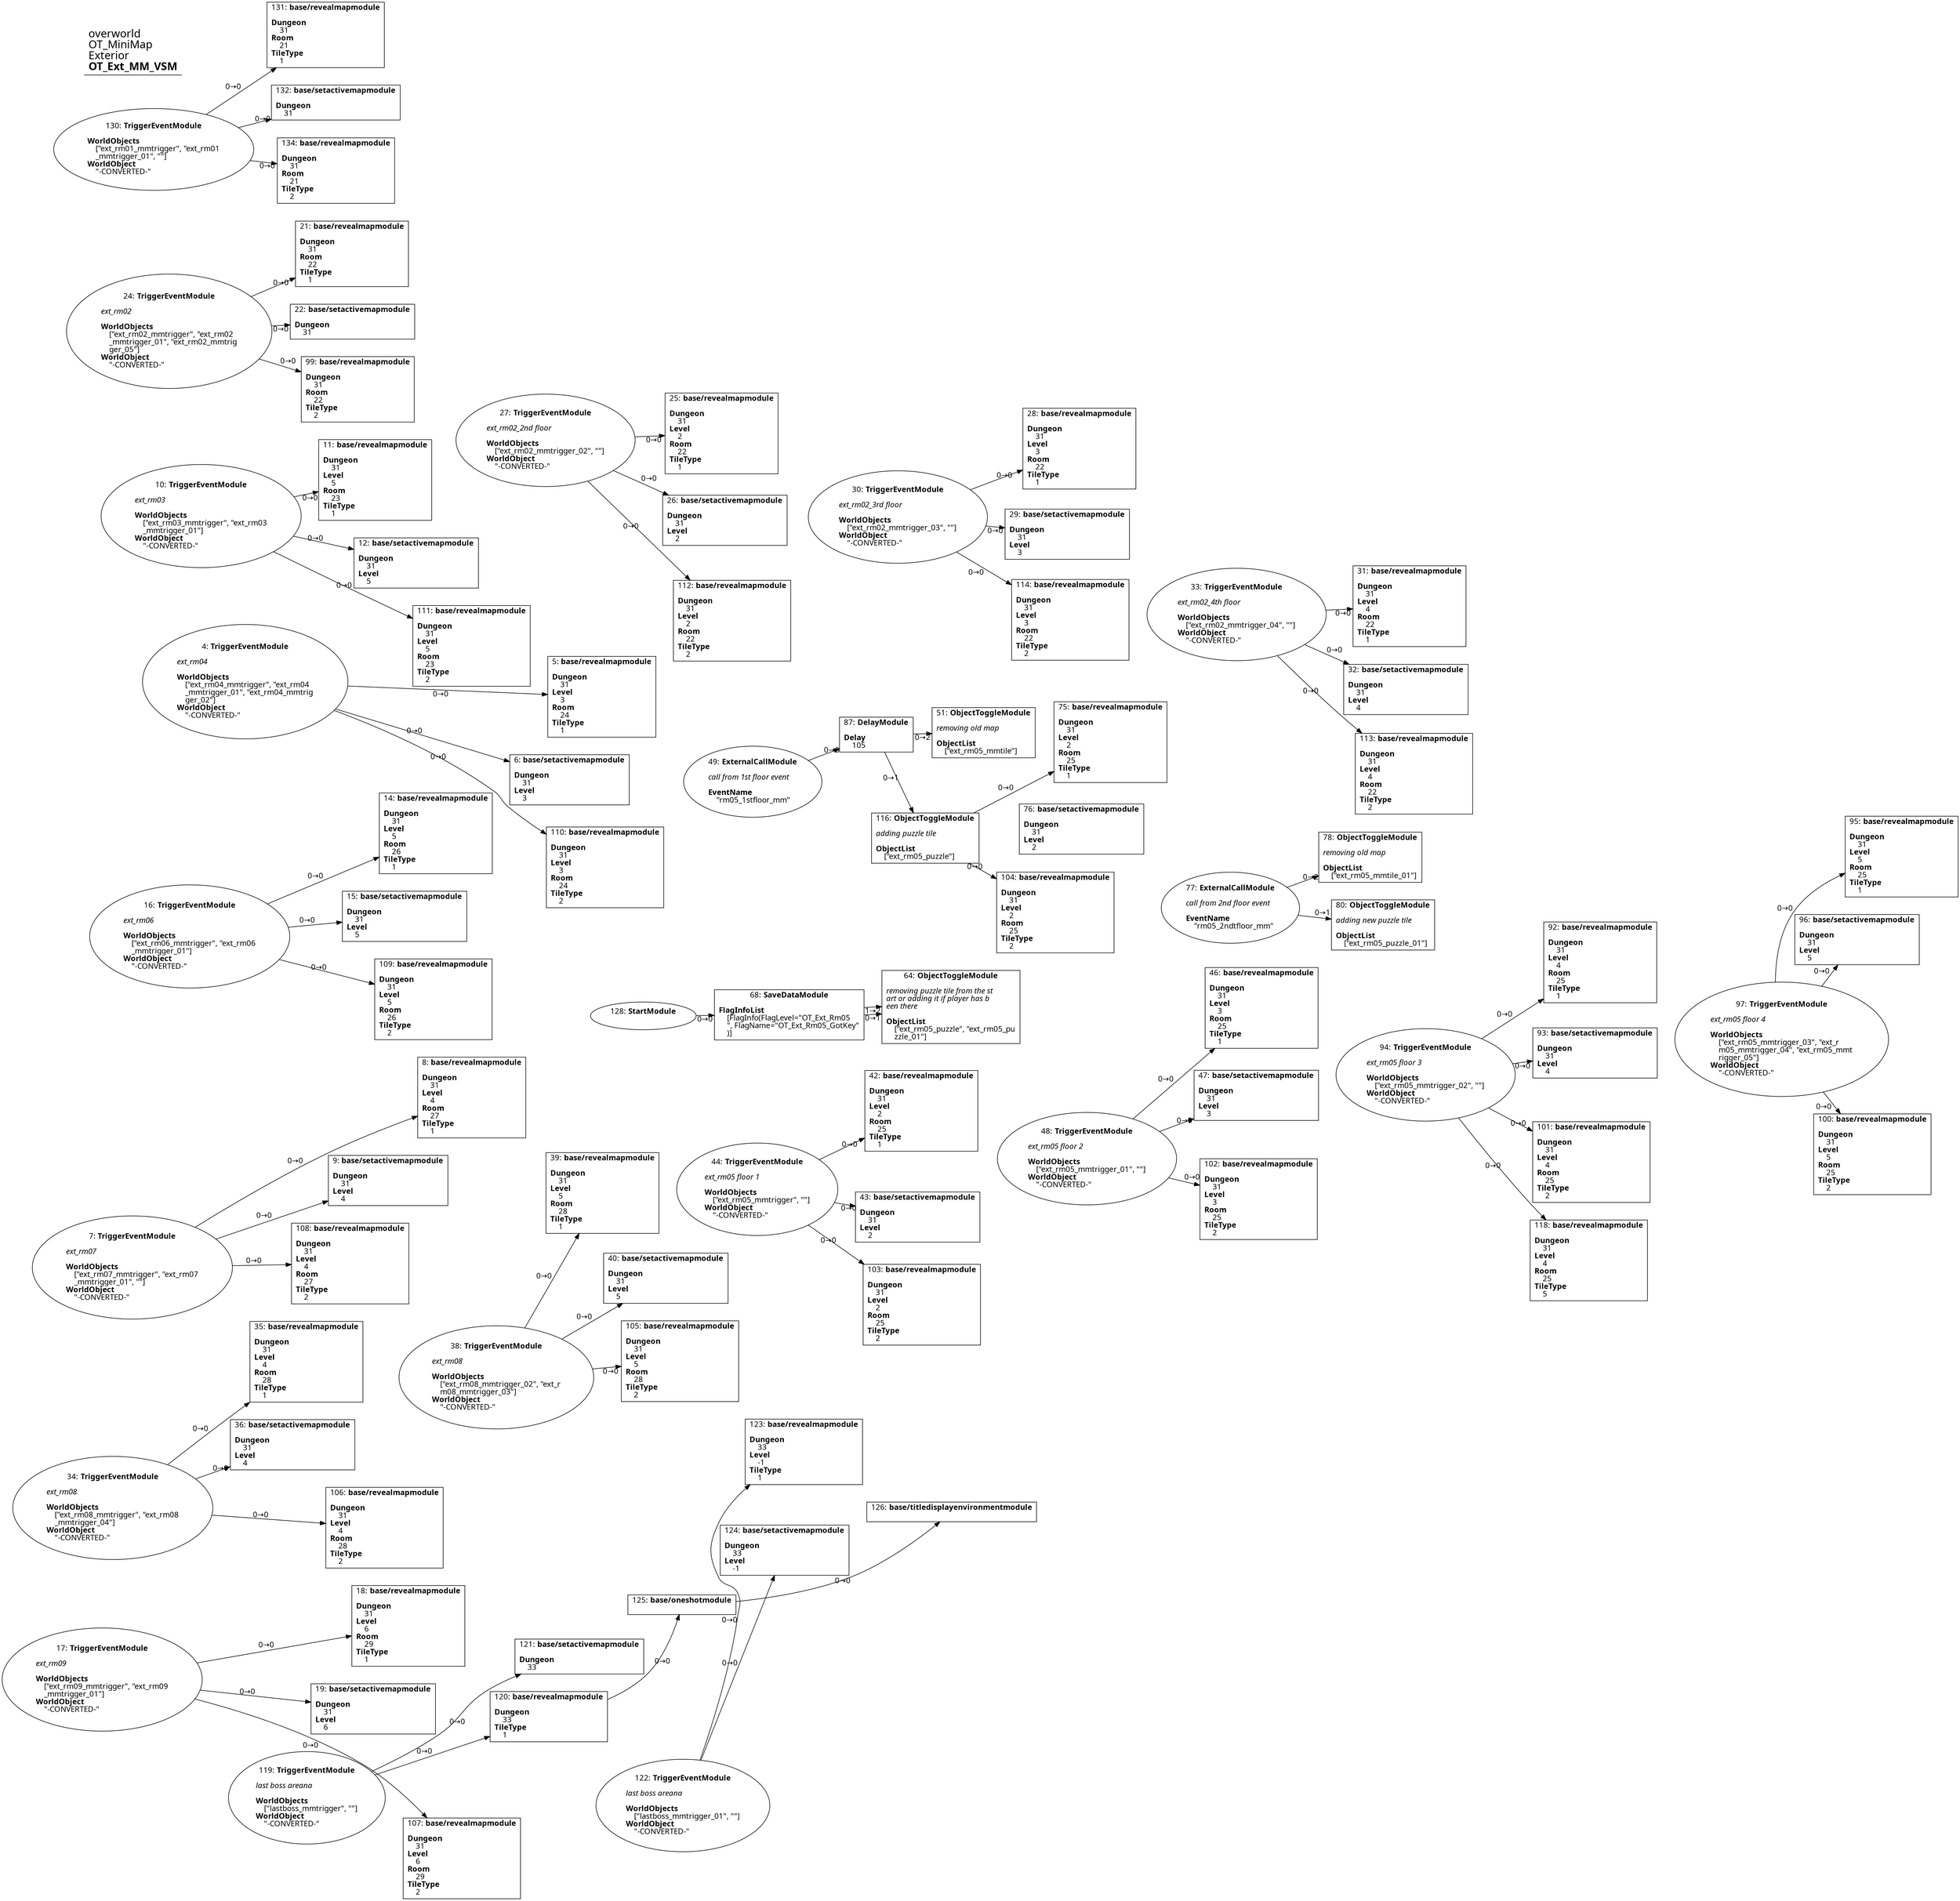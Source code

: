digraph {
    layout = fdp;
    overlap = prism;
    sep = "+16";
    splines = spline;

    node [ shape = box ];

    graph [ fontname = "Segoe UI" ];
    node [ fontname = "Segoe UI" ];
    edge [ fontname = "Segoe UI" ];

    4 [ label = <4: <b>TriggerEventModule</b><br/><br/><i>ext_rm04<br align="left"/></i><br align="left"/><b>WorldObjects</b><br align="left"/>    [&quot;ext_rm04_mmtrigger&quot;, &quot;ext_rm04<br align="left"/>    _mmtrigger_01&quot;, &quot;ext_rm04_mmtrig<br align="left"/>    ger_02&quot;]<br align="left"/><b>WorldObject</b><br align="left"/>    &quot;-CONVERTED-&quot;<br align="left"/>> ];
    4 [ shape = oval ]
    4 [ pos = "0.209,-0.54200006!" ];
    4 -> 5 [ label = "0→0" ];
    4 -> 6 [ label = "0→0" ];
    4 -> 110 [ label = "0→0" ];

    5 [ label = <5: <b>base/revealmapmodule</b><br/><br/><b>Dungeon</b><br align="left"/>    31<br align="left"/><b>Level</b><br align="left"/>    3<br align="left"/><b>Room</b><br align="left"/>    24<br align="left"/><b>TileType</b><br align="left"/>    1<br align="left"/>> ];
    5 [ pos = "0.526,-0.47200003!" ];

    6 [ label = <6: <b>base/setactivemapmodule</b><br/><br/><b>Dungeon</b><br align="left"/>    31<br align="left"/><b>Level</b><br align="left"/>    3<br align="left"/>> ];
    6 [ pos = "0.51600003,-0.54200006!" ];

    7 [ label = <7: <b>TriggerEventModule</b><br/><br/><i>ext_rm07<br align="left"/></i><br align="left"/><b>WorldObjects</b><br align="left"/>    [&quot;ext_rm07_mmtrigger&quot;, &quot;ext_rm07<br align="left"/>    _mmtrigger_01&quot;, &quot;&quot;]<br align="left"/><b>WorldObject</b><br align="left"/>    &quot;-CONVERTED-&quot;<br align="left"/>> ];
    7 [ shape = oval ]
    7 [ pos = "0.18200001,-1.171!" ];
    7 -> 8 [ label = "0→0" ];
    7 -> 9 [ label = "0→0" ];
    7 -> 108 [ label = "0→0" ];

    8 [ label = <8: <b>base/revealmapmodule</b><br/><br/><b>Dungeon</b><br align="left"/>    31<br align="left"/><b>Level</b><br align="left"/>    4<br align="left"/><b>Room</b><br align="left"/>    27<br align="left"/><b>TileType</b><br align="left"/>    1<br align="left"/>> ];
    8 [ pos = "0.48200002,-1.1010001!" ];

    9 [ label = <9: <b>base/setactivemapmodule</b><br/><br/><b>Dungeon</b><br align="left"/>    31<br align="left"/><b>Level</b><br align="left"/>    4<br align="left"/>> ];
    9 [ pos = "0.48000002,-1.171!" ];

    10 [ label = <10: <b>TriggerEventModule</b><br/><br/><i>ext_rm03<br align="left"/></i><br align="left"/><b>WorldObjects</b><br align="left"/>    [&quot;ext_rm03_mmtrigger&quot;, &quot;ext_rm03<br align="left"/>    _mmtrigger_01&quot;]<br align="left"/><b>WorldObject</b><br align="left"/>    &quot;-CONVERTED-&quot;<br align="left"/>> ];
    10 [ shape = oval ]
    10 [ pos = "0.21800001,-0.307!" ];
    10 -> 11 [ label = "0→0" ];
    10 -> 12 [ label = "0→0" ];
    10 -> 111 [ label = "0→0" ];

    11 [ label = <11: <b>base/revealmapmodule</b><br/><br/><b>Dungeon</b><br align="left"/>    31<br align="left"/><b>Level</b><br align="left"/>    5<br align="left"/><b>Room</b><br align="left"/>    23<br align="left"/><b>TileType</b><br align="left"/>    1<br align="left"/>> ];
    11 [ pos = "0.507,-0.23300001!" ];

    12 [ label = <12: <b>base/setactivemapmodule</b><br/><br/><b>Dungeon</b><br align="left"/>    31<br align="left"/><b>Level</b><br align="left"/>    5<br align="left"/>> ];
    12 [ pos = "0.505,-0.307!" ];

    14 [ label = <14: <b>base/revealmapmodule</b><br/><br/><b>Dungeon</b><br align="left"/>    31<br align="left"/><b>Level</b><br align="left"/>    5<br align="left"/><b>Room</b><br align="left"/>    26<br align="left"/><b>TileType</b><br align="left"/>    1<br align="left"/>> ];
    14 [ pos = "0.44900003,-0.804!" ];

    15 [ label = <15: <b>base/setactivemapmodule</b><br/><br/><b>Dungeon</b><br align="left"/>    31<br align="left"/><b>Level</b><br align="left"/>    5<br align="left"/>> ];
    15 [ pos = "0.44200003,-0.878!" ];

    16 [ label = <16: <b>TriggerEventModule</b><br/><br/><i>ext_rm06<br align="left"/></i><br align="left"/><b>WorldObjects</b><br align="left"/>    [&quot;ext_rm06_mmtrigger&quot;, &quot;ext_rm06<br align="left"/>    _mmtrigger_01&quot;]<br align="left"/><b>WorldObject</b><br align="left"/>    &quot;-CONVERTED-&quot;<br align="left"/>> ];
    16 [ shape = oval ]
    16 [ pos = "0.177,-0.878!" ];
    16 -> 14 [ label = "0→0" ];
    16 -> 15 [ label = "0→0" ];
    16 -> 109 [ label = "0→0" ];

    17 [ label = <17: <b>TriggerEventModule</b><br/><br/><i>ext_rm09<br align="left"/></i><br align="left"/><b>WorldObjects</b><br align="left"/>    [&quot;ext_rm09_mmtrigger&quot;, &quot;ext_rm09<br align="left"/>    _mmtrigger_01&quot;]<br align="left"/><b>WorldObject</b><br align="left"/>    &quot;-CONVERTED-&quot;<br align="left"/>> ];
    17 [ shape = oval ]
    17 [ pos = "0.209,-1.6330001!" ];
    17 -> 18 [ label = "0→0" ];
    17 -> 19 [ label = "0→0" ];
    17 -> 107 [ label = "0→0" ];

    18 [ label = <18: <b>base/revealmapmodule</b><br/><br/><b>Dungeon</b><br align="left"/>    31<br align="left"/><b>Level</b><br align="left"/>    6<br align="left"/><b>Room</b><br align="left"/>    29<br align="left"/><b>TileType</b><br align="left"/>    1<br align="left"/>> ];
    18 [ pos = "0.518,-1.5630001!" ];

    19 [ label = <19: <b>base/setactivemapmodule</b><br/><br/><b>Dungeon</b><br align="left"/>    31<br align="left"/><b>Level</b><br align="left"/>    6<br align="left"/>> ];
    19 [ pos = "0.51000005,-1.6330001!" ];

    21 [ label = <21: <b>base/revealmapmodule</b><br/><br/><b>Dungeon</b><br align="left"/>    31<br align="left"/><b>Room</b><br align="left"/>    22<br align="left"/><b>TileType</b><br align="left"/>    1<br align="left"/>> ];
    21 [ pos = "0.531,0.027!" ];

    22 [ label = <22: <b>base/setactivemapmodule</b><br/><br/><b>Dungeon</b><br align="left"/>    31<br align="left"/>> ];
    22 [ pos = "0.52900004,-0.051000003!" ];

    24 [ label = <24: <b>TriggerEventModule</b><br/><br/><i>ext_rm02<br align="left"/></i><br align="left"/><b>WorldObjects</b><br align="left"/>    [&quot;ext_rm02_mmtrigger&quot;, &quot;ext_rm02<br align="left"/>    _mmtrigger_01&quot;, &quot;ext_rm02_mmtrig<br align="left"/>    ger_05&quot;]<br align="left"/><b>WorldObject</b><br align="left"/>    &quot;-CONVERTED-&quot;<br align="left"/>> ];
    24 [ shape = oval ]
    24 [ pos = "0.24000001,-0.051000003!" ];
    24 -> 21 [ label = "0→0" ];
    24 -> 22 [ label = "0→0" ];
    24 -> 99 [ label = "0→0" ];

    25 [ label = <25: <b>base/revealmapmodule</b><br/><br/><b>Dungeon</b><br align="left"/>    31<br align="left"/><b>Level</b><br align="left"/>    2<br align="left"/><b>Room</b><br align="left"/>    22<br align="left"/><b>TileType</b><br align="left"/>    1<br align="left"/>> ];
    25 [ pos = "1.0680001,0.011000001!" ];

    26 [ label = <26: <b>base/setactivemapmodule</b><br/><br/><b>Dungeon</b><br align="left"/>    31<br align="left"/><b>Level</b><br align="left"/>    2<br align="left"/>> ];
    26 [ pos = "1.0660001,-0.063!" ];

    27 [ label = <27: <b>TriggerEventModule</b><br/><br/><i>ext_rm02_2nd floor<br align="left"/></i><br align="left"/><b>WorldObjects</b><br align="left"/>    [&quot;ext_rm02_mmtrigger_02&quot;, &quot;&quot;]<br align="left"/><b>WorldObject</b><br align="left"/>    &quot;-CONVERTED-&quot;<br align="left"/>> ];
    27 [ shape = oval ]
    27 [ pos = "0.79700005,-0.063!" ];
    27 -> 25 [ label = "0→0" ];
    27 -> 26 [ label = "0→0" ];
    27 -> 112 [ label = "0→0" ];

    28 [ label = <28: <b>base/revealmapmodule</b><br/><br/><b>Dungeon</b><br align="left"/>    31<br align="left"/><b>Level</b><br align="left"/>    3<br align="left"/><b>Room</b><br align="left"/>    22<br align="left"/><b>TileType</b><br align="left"/>    1<br align="left"/>> ];
    28 [ pos = "1.6610001,0.046000004!" ];

    29 [ label = <29: <b>base/setactivemapmodule</b><br/><br/><b>Dungeon</b><br align="left"/>    31<br align="left"/><b>Level</b><br align="left"/>    3<br align="left"/>> ];
    29 [ pos = "1.651,-0.040000003!" ];

    30 [ label = <30: <b>TriggerEventModule</b><br/><br/><i>ext_rm02_3rd floor<br align="left"/></i><br align="left"/><b>WorldObjects</b><br align="left"/>    [&quot;ext_rm02_mmtrigger_03&quot;, &quot;&quot;]<br align="left"/><b>WorldObject</b><br align="left"/>    &quot;-CONVERTED-&quot;<br align="left"/>> ];
    30 [ shape = oval ]
    30 [ pos = "1.3690001,-0.040000003!" ];
    30 -> 28 [ label = "0→0" ];
    30 -> 29 [ label = "0→0" ];
    30 -> 114 [ label = "0→0" ];

    31 [ label = <31: <b>base/revealmapmodule</b><br/><br/><b>Dungeon</b><br align="left"/>    31<br align="left"/><b>Level</b><br align="left"/>    4<br align="left"/><b>Room</b><br align="left"/>    22<br align="left"/><b>TileType</b><br align="left"/>    1<br align="left"/>> ];
    31 [ pos = "2.1950002,0.038000003!" ];

    32 [ label = <32: <b>base/setactivemapmodule</b><br/><br/><b>Dungeon</b><br align="left"/>    31<br align="left"/><b>Level</b><br align="left"/>    4<br align="left"/>> ];
    32 [ pos = "2.197,-0.038000003!" ];

    33 [ label = <33: <b>TriggerEventModule</b><br/><br/><i>ext_rm02_4th floor<br align="left"/></i><br align="left"/><b>WorldObjects</b><br align="left"/>    [&quot;ext_rm02_mmtrigger_04&quot;, &quot;&quot;]<br align="left"/><b>WorldObject</b><br align="left"/>    &quot;-CONVERTED-&quot;<br align="left"/>> ];
    33 [ shape = oval ]
    33 [ pos = "1.914,-0.038000003!" ];
    33 -> 31 [ label = "0→0" ];
    33 -> 32 [ label = "0→0" ];
    33 -> 113 [ label = "0→0" ];

    34 [ label = <34: <b>TriggerEventModule</b><br/><br/><i>ext_rm08<br align="left"/></i><br align="left"/><b>WorldObjects</b><br align="left"/>    [&quot;ext_rm08_mmtrigger&quot;, &quot;ext_rm08<br align="left"/>    _mmtrigger_04&quot;]<br align="left"/><b>WorldObject</b><br align="left"/>    &quot;-CONVERTED-&quot;<br align="left"/>> ];
    34 [ shape = oval ]
    34 [ pos = "0.194,-1.4230001!" ];
    34 -> 35 [ label = "0→0" ];
    34 -> 36 [ label = "0→0" ];
    34 -> 106 [ label = "0→0" ];

    35 [ label = <35: <b>base/revealmapmodule</b><br/><br/><b>Dungeon</b><br align="left"/>    31<br align="left"/><b>Level</b><br align="left"/>    4<br align="left"/><b>Room</b><br align="left"/>    28<br align="left"/><b>TileType</b><br align="left"/>    1<br align="left"/>> ];
    35 [ pos = "0.512,-1.3510001!" ];

    36 [ label = <36: <b>base/setactivemapmodule</b><br/><br/><b>Dungeon</b><br align="left"/>    31<br align="left"/><b>Level</b><br align="left"/>    4<br align="left"/>> ];
    36 [ pos = "0.512,-1.422!" ];

    38 [ label = <38: <b>TriggerEventModule</b><br/><br/><i>ext_rm08<br align="left"/></i><br align="left"/><b>WorldObjects</b><br align="left"/>    [&quot;ext_rm08_mmtrigger_02&quot;, &quot;ext_r<br align="left"/>    m08_mmtrigger_03&quot;]<br align="left"/><b>WorldObject</b><br align="left"/>    &quot;-CONVERTED-&quot;<br align="left"/>> ];
    38 [ shape = oval ]
    38 [ pos = "0.75900006,-1.3920001!" ];
    38 -> 39 [ label = "0→0" ];
    38 -> 40 [ label = "0→0" ];
    38 -> 105 [ label = "0→0" ];

    39 [ label = <39: <b>base/revealmapmodule</b><br/><br/><b>Dungeon</b><br align="left"/>    31<br align="left"/><b>Level</b><br align="left"/>    5<br align="left"/><b>Room</b><br align="left"/>    28<br align="left"/><b>TileType</b><br align="left"/>    1<br align="left"/>> ];
    39 [ pos = "1.0270001,-1.312!" ];

    40 [ label = <40: <b>base/setactivemapmodule</b><br/><br/><b>Dungeon</b><br align="left"/>    31<br align="left"/><b>Level</b><br align="left"/>    5<br align="left"/>> ];
    40 [ pos = "1.0270001,-1.3920001!" ];

    42 [ label = <42: <b>base/revealmapmodule</b><br/><br/><b>Dungeon</b><br align="left"/>    31<br align="left"/><b>Level</b><br align="left"/>    2<br align="left"/><b>Room</b><br align="left"/>    25<br align="left"/><b>TileType</b><br align="left"/>    1<br align="left"/>> ];
    42 [ pos = "1.8870001,-1.113!" ];

    43 [ label = <43: <b>base/setactivemapmodule</b><br/><br/><b>Dungeon</b><br align="left"/>    31<br align="left"/><b>Level</b><br align="left"/>    2<br align="left"/>> ];
    43 [ pos = "1.8950001,-1.1910001!" ];

    44 [ label = <44: <b>TriggerEventModule</b><br/><br/><i>ext_rm05 floor 1<br align="left"/></i><br align="left"/><b>WorldObjects</b><br align="left"/>    [&quot;ext_rm05_mmtrigger&quot;, &quot;&quot;]<br align="left"/><b>WorldObject</b><br align="left"/>    &quot;-CONVERTED-&quot;<br align="left"/>> ];
    44 [ shape = oval ]
    44 [ pos = "1.6010001,-1.19!" ];
    44 -> 42 [ label = "0→0" ];
    44 -> 43 [ label = "0→0" ];
    44 -> 103 [ label = "0→0" ];

    46 [ label = <46: <b>base/revealmapmodule</b><br/><br/><b>Dungeon</b><br align="left"/>    31<br align="left"/><b>Level</b><br align="left"/>    3<br align="left"/><b>Room</b><br align="left"/>    25<br align="left"/><b>TileType</b><br align="left"/>    1<br align="left"/>> ];
    46 [ pos = "2.492,-1.13!" ];

    47 [ label = <47: <b>base/setactivemapmodule</b><br/><br/><b>Dungeon</b><br align="left"/>    31<br align="left"/><b>Level</b><br align="left"/>    3<br align="left"/>> ];
    47 [ pos = "2.482,-1.207!" ];

    48 [ label = <48: <b>TriggerEventModule</b><br/><br/><i>ext_rm05 floor 2<br align="left"/></i><br align="left"/><b>WorldObjects</b><br align="left"/>    [&quot;ext_rm05_mmtrigger_01&quot;, &quot;&quot;]<br align="left"/><b>WorldObject</b><br align="left"/>    &quot;-CONVERTED-&quot;<br align="left"/>> ];
    48 [ shape = oval ]
    48 [ pos = "2.1990001,-1.207!" ];
    48 -> 46 [ label = "0→0" ];
    48 -> 47 [ label = "0→0" ];
    48 -> 102 [ label = "0→0" ];

    49 [ label = <49: <b>ExternalCallModule</b><br/><br/><i>call from 1st floor event<br align="left"/></i><br align="left"/><b>EventName</b><br align="left"/>    &quot;rm05_1stfloor_mm&quot;<br align="left"/>> ];
    49 [ shape = oval ]
    49 [ pos = "1.128,-0.527!" ];
    49 -> 87 [ label = "0→0" ];

    51 [ label = <51: <b>ObjectToggleModule</b><br/><br/><i>removing old map<br align="left"/></i><br align="left"/><b>ObjectList</b><br align="left"/>    [&quot;ext_rm05_mmtile&quot;]<br align="left"/>> ];
    51 [ pos = "1.6150001,-0.41400003!" ];

    64 [ label = <64: <b>ObjectToggleModule</b><br/><br/><i>removing puzzle tile from the st<br align="left"/>art or adding it if player has b<br align="left"/>een there<br align="left"/></i><br align="left"/><b>ObjectList</b><br align="left"/>    [&quot;ext_rm05_puzzle&quot;, &quot;ext_rm05_pu<br align="left"/>    zzle_01&quot;]<br align="left"/>> ];
    64 [ pos = "1.815,-0.91200006!" ];

    68 [ label = <68: <b>SaveDataModule</b><br/><br/><b>FlagInfoList</b><br align="left"/>    [FlagInfo(FlagLevel=&quot;OT_Ext_Rm05<br align="left"/>    &quot;, FlagName=&quot;OT_Ext_Rm05_GotKey&quot;<br align="left"/>    )]<br align="left"/>> ];
    68 [ pos = "1.542,-0.93500006!" ];
    68 -> 64 [ label = "1→2" ];
    68 -> 64 [ label = "0→1" ];

    75 [ label = <75: <b>base/revealmapmodule</b><br/><br/><b>Dungeon</b><br align="left"/>    31<br align="left"/><b>Level</b><br align="left"/>    2<br align="left"/><b>Room</b><br align="left"/>    25<br align="left"/><b>TileType</b><br align="left"/>    1<br align="left"/>> ];
    75 [ pos = "1.894,-0.58500004!" ];

    76 [ label = <76: <b>base/setactivemapmodule</b><br/><br/><b>Dungeon</b><br align="left"/>    31<br align="left"/><b>Level</b><br align="left"/>    2<br align="left"/>> ];
    76 [ pos = "1.8970001,-0.648!" ];

    77 [ label = <77: <b>ExternalCallModule</b><br/><br/><i>call from 2nd floor event<br align="left"/></i><br align="left"/><b>EventName</b><br align="left"/>    &quot;rm05_2ndtfloor_mm&quot;<br align="left"/>> ];
    77 [ shape = oval ]
    77 [ pos = "2.365,-0.731!" ];
    77 -> 78 [ label = "0→2" ];
    77 -> 80 [ label = "0→1" ];

    78 [ label = <78: <b>ObjectToggleModule</b><br/><br/><i>removing old map<br align="left"/></i><br align="left"/><b>ObjectList</b><br align="left"/>    [&quot;ext_rm05_mmtile_01&quot;]<br align="left"/>> ];
    78 [ pos = "2.6820002,-0.55300003!" ];

    80 [ label = <80: <b>ObjectToggleModule</b><br/><br/><i>adding new puzzle tile<br align="left"/></i><br align="left"/><b>ObjectList</b><br align="left"/>    [&quot;ext_rm05_puzzle_01&quot;]<br align="left"/>> ];
    80 [ pos = "2.6850002,-0.814!" ];

    87 [ label = <87: <b>DelayModule</b><br/><br/><b>Delay</b><br align="left"/>    105<br align="left"/>> ];
    87 [ pos = "1.4080001,-0.527!" ];
    87 -> 51 [ label = "0→2" ];
    87 -> 116 [ label = "0→1" ];

    92 [ label = <92: <b>base/revealmapmodule</b><br/><br/><b>Dungeon</b><br align="left"/>    31<br align="left"/><b>Level</b><br align="left"/>    4<br align="left"/><b>Room</b><br align="left"/>    25<br align="left"/><b>TileType</b><br align="left"/>    1<br align="left"/>> ];
    92 [ pos = "3.095,-1.108!" ];

    93 [ label = <93: <b>base/setactivemapmodule</b><br/><br/><b>Dungeon</b><br align="left"/>    31<br align="left"/><b>Level</b><br align="left"/>    4<br align="left"/>> ];
    93 [ pos = "3.091,-1.1910001!" ];

    94 [ label = <94: <b>TriggerEventModule</b><br/><br/><i>ext_rm05 floor 3<br align="left"/></i><br align="left"/><b>WorldObjects</b><br align="left"/>    [&quot;ext_rm05_mmtrigger_02&quot;, &quot;&quot;]<br align="left"/><b>WorldObject</b><br align="left"/>    &quot;-CONVERTED-&quot;<br align="left"/>> ];
    94 [ shape = oval ]
    94 [ pos = "2.8060002,-1.1910001!" ];
    94 -> 92 [ label = "0→0" ];
    94 -> 93 [ label = "0→0" ];
    94 -> 101 [ label = "0→0" ];
    94 -> 118 [ label = "0→0" ];

    95 [ label = <95: <b>base/revealmapmodule</b><br/><br/><b>Dungeon</b><br align="left"/>    31<br align="left"/><b>Level</b><br align="left"/>    5<br align="left"/><b>Room</b><br align="left"/>    25<br align="left"/><b>TileType</b><br align="left"/>    1<br align="left"/>> ];
    95 [ pos = "3.7430003,-1.077!" ];

    96 [ label = <96: <b>base/setactivemapmodule</b><br/><br/><b>Dungeon</b><br align="left"/>    31<br align="left"/><b>Level</b><br align="left"/>    5<br align="left"/>> ];
    96 [ pos = "3.736,-1.1860001!" ];

    97 [ label = <97: <b>TriggerEventModule</b><br/><br/><i>ext_rm05 floor 4<br align="left"/></i><br align="left"/><b>WorldObjects</b><br align="left"/>    [&quot;ext_rm05_mmtrigger_03&quot;, &quot;ext_r<br align="left"/>    m05_mmtrigger_04&quot;, &quot;ext_rm05_mmt<br align="left"/>    rigger_05&quot;]<br align="left"/><b>WorldObject</b><br align="left"/>    &quot;-CONVERTED-&quot;<br align="left"/>> ];
    97 [ shape = oval ]
    97 [ pos = "3.4480002,-1.1860001!" ];
    97 -> 95 [ label = "0→0" ];
    97 -> 96 [ label = "0→0" ];
    97 -> 100 [ label = "0→0" ];

    99 [ label = <99: <b>base/revealmapmodule</b><br/><br/><b>Dungeon</b><br align="left"/>    31<br align="left"/><b>Room</b><br align="left"/>    22<br align="left"/><b>TileType</b><br align="left"/>    2<br align="left"/>> ];
    99 [ pos = "0.53300005,-0.116000004!" ];

    100 [ label = <100: <b>base/revealmapmodule</b><br/><br/><b>Dungeon</b><br align="left"/>    31<br align="left"/><b>Level</b><br align="left"/>    5<br align="left"/><b>Room</b><br align="left"/>    25<br align="left"/><b>TileType</b><br align="left"/>    2<br align="left"/>> ];
    100 [ pos = "3.7440002,-1.258!" ];

    101 [ label = <101: <b>base/revealmapmodule</b><br/><br/><b>Dungeon</b><br align="left"/>    31<br align="left"/><b>Level</b><br align="left"/>    4<br align="left"/><b>Room</b><br align="left"/>    25<br align="left"/><b>TileType</b><br align="left"/>    2<br align="left"/>> ];
    101 [ pos = "3.0930002,-1.273!" ];

    102 [ label = <102: <b>base/revealmapmodule</b><br/><br/><b>Dungeon</b><br align="left"/>    31<br align="left"/><b>Level</b><br align="left"/>    3<br align="left"/><b>Room</b><br align="left"/>    25<br align="left"/><b>TileType</b><br align="left"/>    2<br align="left"/>> ];
    102 [ pos = "2.4870002,-1.281!" ];

    103 [ label = <103: <b>base/revealmapmodule</b><br/><br/><b>Dungeon</b><br align="left"/>    31<br align="left"/><b>Level</b><br align="left"/>    2<br align="left"/><b>Room</b><br align="left"/>    25<br align="left"/><b>TileType</b><br align="left"/>    2<br align="left"/>> ];
    103 [ pos = "1.9000001,-1.2670001!" ];

    104 [ label = <104: <b>base/revealmapmodule</b><br/><br/><b>Dungeon</b><br align="left"/>    31<br align="left"/><b>Level</b><br align="left"/>    2<br align="left"/><b>Room</b><br align="left"/>    25<br align="left"/><b>TileType</b><br align="left"/>    2<br align="left"/>> ];
    104 [ pos = "1.8930001,-0.72300005!" ];

    105 [ label = <105: <b>base/revealmapmodule</b><br/><br/><b>Dungeon</b><br align="left"/>    31<br align="left"/><b>Level</b><br align="left"/>    5<br align="left"/><b>Room</b><br align="left"/>    28<br align="left"/><b>TileType</b><br align="left"/>    2<br align="left"/>> ];
    105 [ pos = "1.036,-1.4590001!" ];

    106 [ label = <106: <b>base/revealmapmodule</b><br/><br/><b>Dungeon</b><br align="left"/>    31<br align="left"/><b>Level</b><br align="left"/>    4<br align="left"/><b>Room</b><br align="left"/>    28<br align="left"/><b>TileType</b><br align="left"/>    2<br align="left"/>> ];
    106 [ pos = "0.51900005,-1.4900001!" ];

    107 [ label = <107: <b>base/revealmapmodule</b><br/><br/><b>Dungeon</b><br align="left"/>    31<br align="left"/><b>Level</b><br align="left"/>    6<br align="left"/><b>Room</b><br align="left"/>    29<br align="left"/><b>TileType</b><br align="left"/>    2<br align="left"/>> ];
    107 [ pos = "0.517,-1.7010001!" ];

    108 [ label = <108: <b>base/revealmapmodule</b><br/><br/><b>Dungeon</b><br align="left"/>    31<br align="left"/><b>Level</b><br align="left"/>    4<br align="left"/><b>Room</b><br align="left"/>    27<br align="left"/><b>TileType</b><br align="left"/>    2<br align="left"/>> ];
    108 [ pos = "0.49,-1.233!" ];

    109 [ label = <109: <b>base/revealmapmodule</b><br/><br/><b>Dungeon</b><br align="left"/>    31<br align="left"/><b>Level</b><br align="left"/>    5<br align="left"/><b>Room</b><br align="left"/>    26<br align="left"/><b>TileType</b><br align="left"/>    2<br align="left"/>> ];
    109 [ pos = "0.45100003,-0.947!" ];

    110 [ label = <110: <b>base/revealmapmodule</b><br/><br/><b>Dungeon</b><br align="left"/>    31<br align="left"/><b>Level</b><br align="left"/>    3<br align="left"/><b>Room</b><br align="left"/>    24<br align="left"/><b>TileType</b><br align="left"/>    2<br align="left"/>> ];
    110 [ pos = "0.52500004,-0.60800004!" ];

    111 [ label = <111: <b>base/revealmapmodule</b><br/><br/><b>Dungeon</b><br align="left"/>    31<br align="left"/><b>Level</b><br align="left"/>    5<br align="left"/><b>Room</b><br align="left"/>    23<br align="left"/><b>TileType</b><br align="left"/>    2<br align="left"/>> ];
    111 [ pos = "0.507,-0.367!" ];

    112 [ label = <112: <b>base/revealmapmodule</b><br/><br/><b>Dungeon</b><br align="left"/>    31<br align="left"/><b>Level</b><br align="left"/>    2<br align="left"/><b>Room</b><br align="left"/>    22<br align="left"/><b>TileType</b><br align="left"/>    2<br align="left"/>> ];
    112 [ pos = "1.0710001,-0.13100001!" ];

    113 [ label = <113: <b>base/revealmapmodule</b><br/><br/><b>Dungeon</b><br align="left"/>    31<br align="left"/><b>Level</b><br align="left"/>    4<br align="left"/><b>Room</b><br align="left"/>    22<br align="left"/><b>TileType</b><br align="left"/>    2<br align="left"/>> ];
    113 [ pos = "2.2020001,-0.105000004!" ];

    114 [ label = <114: <b>base/revealmapmodule</b><br/><br/><b>Dungeon</b><br align="left"/>    31<br align="left"/><b>Level</b><br align="left"/>    3<br align="left"/><b>Room</b><br align="left"/>    22<br align="left"/><b>TileType</b><br align="left"/>    2<br align="left"/>> ];
    114 [ pos = "1.6550001,-0.112!" ];

    116 [ label = <116: <b>ObjectToggleModule</b><br/><br/><i>adding puzzle tile<br align="left"/></i><br align="left"/><b>ObjectList</b><br align="left"/>    [&quot;ext_rm05_puzzle&quot;]<br align="left"/>> ];
    116 [ pos = "1.6290001,-0.648!" ];
    116 -> 75 [ label = "0→0" ];
    116 -> 104 [ label = "0→0" ];

    118 [ label = <118: <b>base/revealmapmodule</b><br/><br/><b>Dungeon</b><br align="left"/>    31<br align="left"/><b>Level</b><br align="left"/>    4<br align="left"/><b>Room</b><br align="left"/>    25<br align="left"/><b>TileType</b><br align="left"/>    5<br align="left"/>> ];
    118 [ pos = "3.1000001,-1.348!" ];

    119 [ label = <119: <b>TriggerEventModule</b><br/><br/><i>last boss areana<br align="left"/></i><br align="left"/><b>WorldObjects</b><br align="left"/>    [&quot;lastboss_mmtrigger&quot;, &quot;&quot;]<br align="left"/><b>WorldObject</b><br align="left"/>    &quot;-CONVERTED-&quot;<br align="left"/>> ];
    119 [ shape = oval ]
    119 [ pos = "0.33,-2.038!" ];
    119 -> 120 [ label = "0→0" ];
    119 -> 121 [ label = "0→0" ];

    120 [ label = <120: <b>base/revealmapmodule</b><br/><br/><b>Dungeon</b><br align="left"/>    33<br align="left"/><b>TileType</b><br align="left"/>    1<br align="left"/>> ];
    120 [ pos = "0.60300004,-1.9990001!" ];
    120 -> 125 [ label = "0→0" ];

    121 [ label = <121: <b>base/setactivemapmodule</b><br/><br/><b>Dungeon</b><br align="left"/>    33<br align="left"/>> ];
    121 [ pos = "0.61,-2.084!" ];

    122 [ label = <122: <b>TriggerEventModule</b><br/><br/><i>last boss areana<br align="left"/></i><br align="left"/><b>WorldObjects</b><br align="left"/>    [&quot;lastboss_mmtrigger_01&quot;, &quot;&quot;]<br align="left"/><b>WorldObject</b><br align="left"/>    &quot;-CONVERTED-&quot;<br align="left"/>> ];
    122 [ shape = oval ]
    122 [ pos = "0.632,-2.3100002!" ];
    122 -> 123 [ label = "0→0" ];
    122 -> 124 [ label = "0→0" ];

    123 [ label = <123: <b>base/revealmapmodule</b><br/><br/><b>Dungeon</b><br align="left"/>    33<br align="left"/><b>Level</b><br align="left"/>    -1<br align="left"/><b>TileType</b><br align="left"/>    1<br align="left"/>> ];
    123 [ pos = "0.90500003,-2.2710001!" ];

    124 [ label = <124: <b>base/setactivemapmodule</b><br/><br/><b>Dungeon</b><br align="left"/>    33<br align="left"/><b>Level</b><br align="left"/>    -1<br align="left"/>> ];
    124 [ pos = "0.91200006,-2.3560002!" ];

    125 [ label = <125: <b>base/oneshotmodule</b><br/><br/>> ];
    125 [ pos = "0.83300006,-1.9990001!" ];
    125 -> 126 [ label = "0→0" ];

    126 [ label = <126: <b>base/titledisplayenvironmentmodule</b><br/><br/>> ];
    126 [ pos = "1.016,-1.9990001!" ];

    128 [ label = <128: <b>StartModule</b><br/><br/>> ];
    128 [ shape = oval ]
    128 [ pos = "1.337,-0.93500006!" ];
    128 -> 68 [ label = "0→0" ];

    130 [ label = <130: <b>TriggerEventModule</b><br/><br/><b>WorldObjects</b><br align="left"/>    [&quot;ext_rm01_mmtrigger&quot;, &quot;ext_rm01<br align="left"/>    _mmtrigger_01&quot;, &quot;&quot;]<br align="left"/><b>WorldObject</b><br align="left"/>    &quot;-CONVERTED-&quot;<br align="left"/>> ];
    130 [ shape = oval ]
    130 [ pos = "0.23600002,0.316!" ];
    130 -> 131 [ label = "0→0" ];
    130 -> 132 [ label = "0→0" ];
    130 -> 134 [ label = "0→0" ];

    131 [ label = <131: <b>base/revealmapmodule</b><br/><br/><b>Dungeon</b><br align="left"/>    31<br align="left"/><b>Room</b><br align="left"/>    21<br align="left"/><b>TileType</b><br align="left"/>    1<br align="left"/>> ];
    131 [ pos = "0.50200003,0.4!" ];

    132 [ label = <132: <b>base/setactivemapmodule</b><br/><br/><b>Dungeon</b><br align="left"/>    31<br align="left"/>> ];
    132 [ pos = "0.504,0.316!" ];

    134 [ label = <134: <b>base/revealmapmodule</b><br/><br/><b>Dungeon</b><br align="left"/>    31<br align="left"/><b>Room</b><br align="left"/>    21<br align="left"/><b>TileType</b><br align="left"/>    2<br align="left"/>> ];
    134 [ pos = "0.512,0.25100002!" ];

    title [ pos = "0.17600001,0.40100002!" ];
    title [ shape = underline ];
    title [ label = <<font point-size="20">overworld<br align="left"/>OT_MiniMap<br align="left"/>Exterior<br align="left"/><b>OT_Ext_MM_VSM</b><br align="left"/></font>> ];
}
